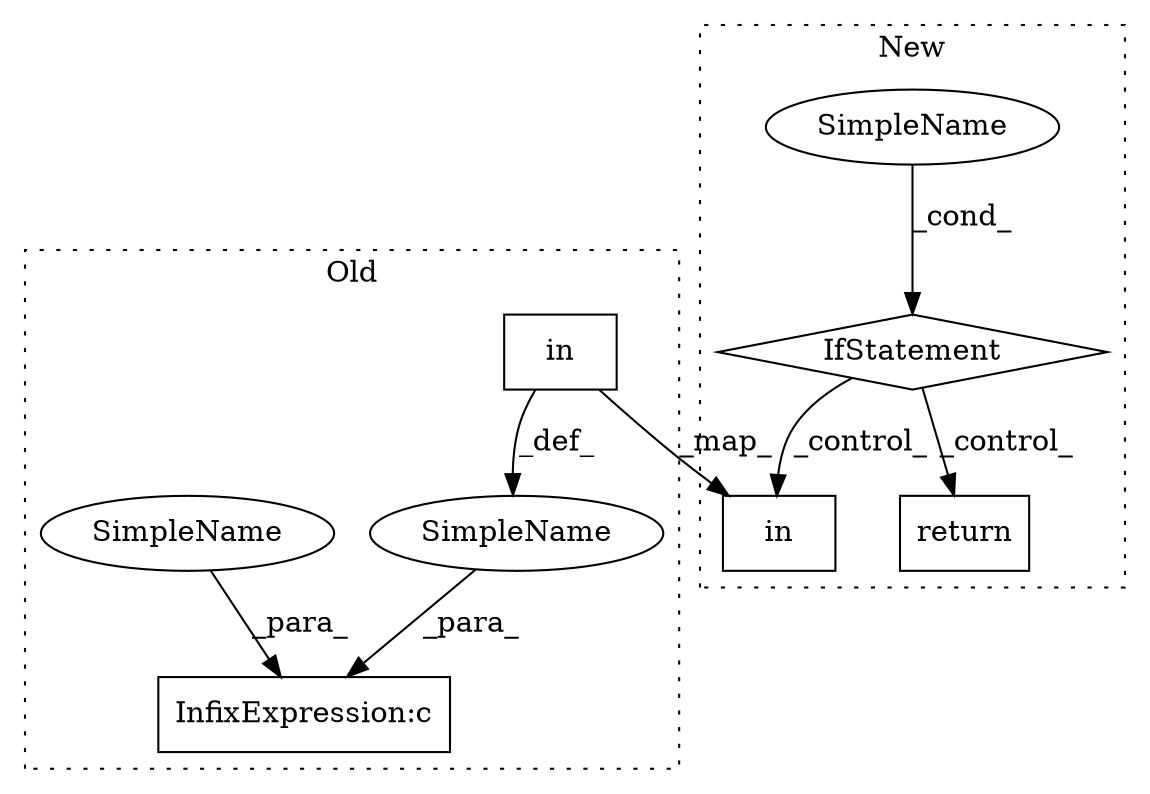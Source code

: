 digraph G {
subgraph cluster0 {
1 [label="in" a="105" s="5680" l="28" shape="box"];
5 [label="SimpleName" a="42" s="" l="" shape="ellipse"];
6 [label="InfixExpression:c" a="27" s="5632" l="4" shape="box"];
7 [label="SimpleName" a="42" s="" l="" shape="ellipse"];
label = "Old";
style="dotted";
}
subgraph cluster1 {
2 [label="in" a="105" s="5800" l="28" shape="box"];
3 [label="SimpleName" a="42" s="" l="" shape="ellipse"];
4 [label="IfStatement" a="25" s="5722,5751" l="10,2" shape="diamond"];
8 [label="return" a="41" s="5763" l="7" shape="box"];
label = "New";
style="dotted";
}
1 -> 5 [label="_def_"];
1 -> 2 [label="_map_"];
3 -> 4 [label="_cond_"];
4 -> 2 [label="_control_"];
4 -> 8 [label="_control_"];
5 -> 6 [label="_para_"];
7 -> 6 [label="_para_"];
}